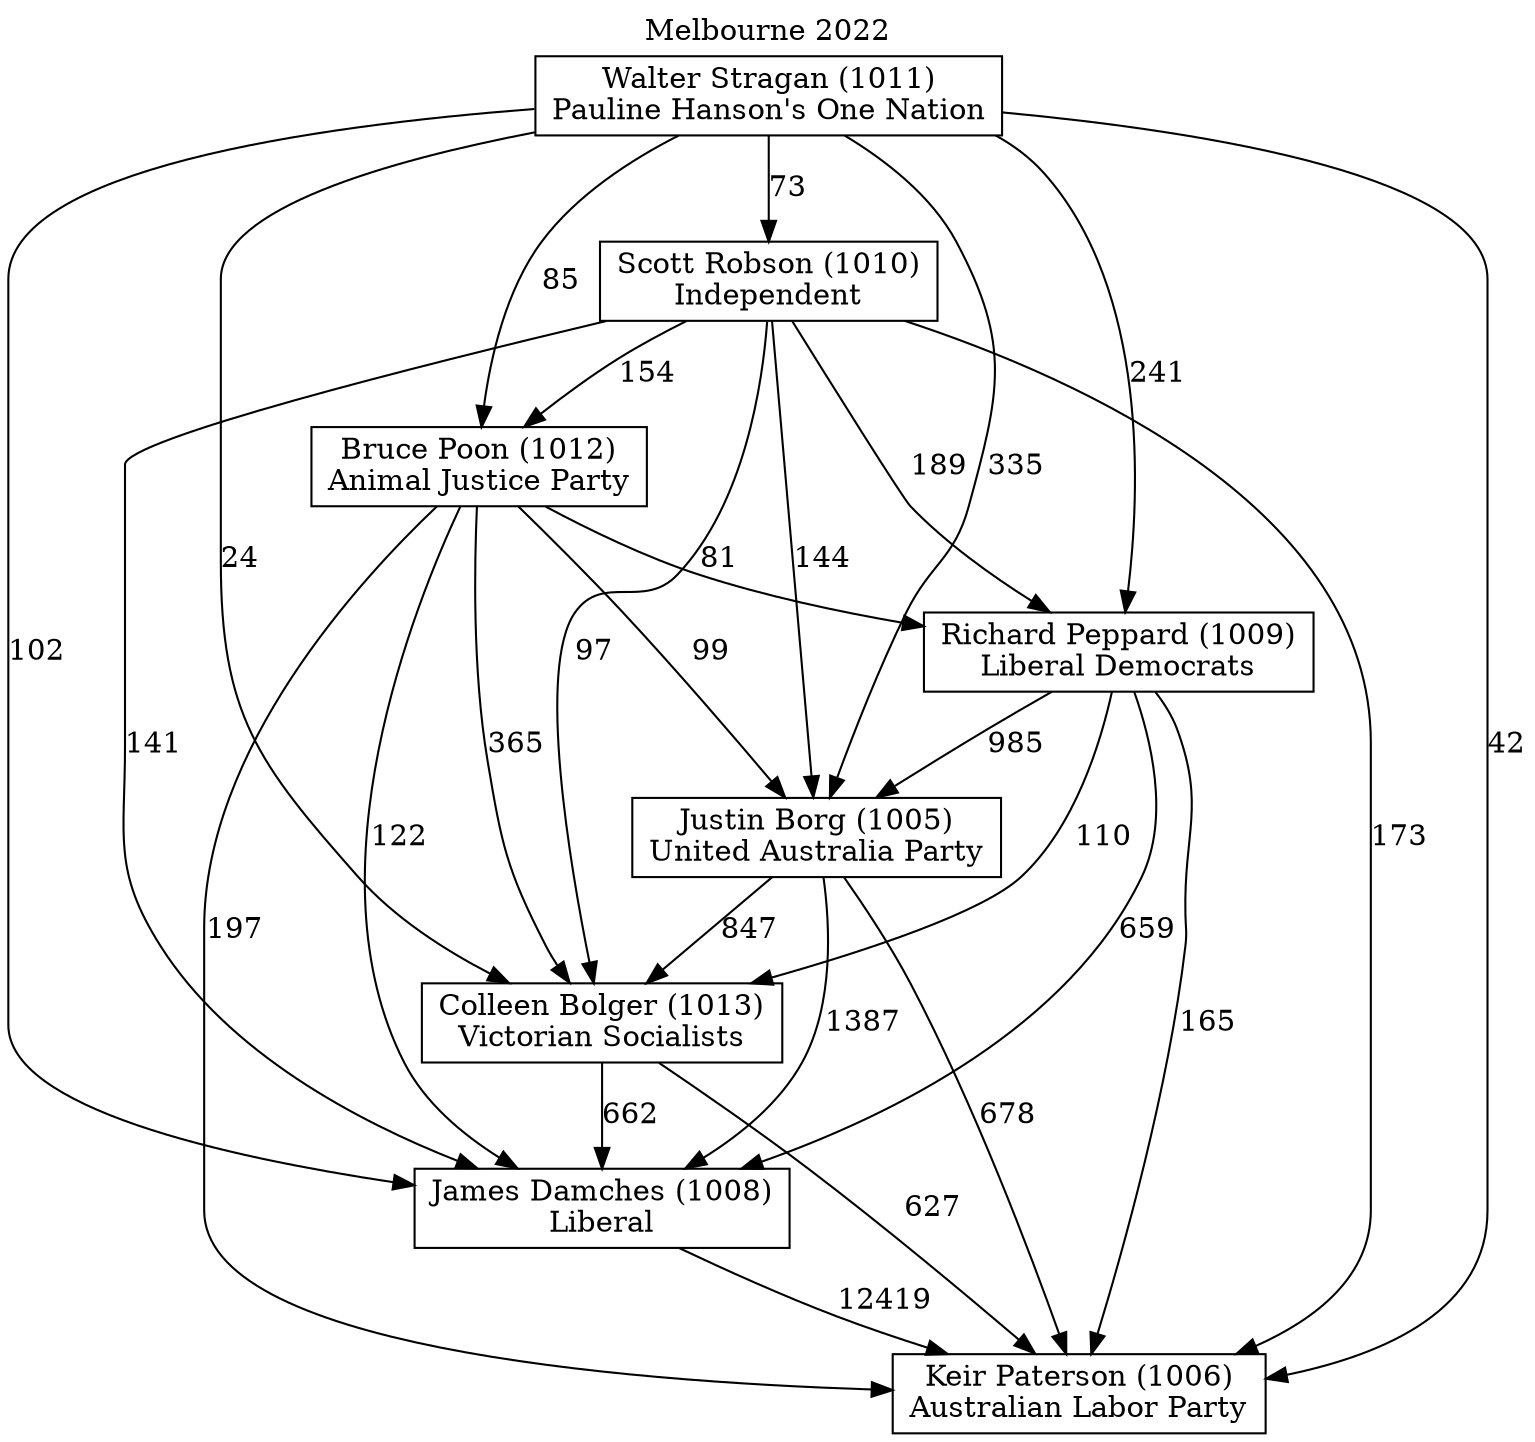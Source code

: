 // House preference flow
digraph "Keir Paterson (1006)_Melbourne_2022" {
	graph [label="Melbourne 2022" labelloc=t mclimit=10]
	node [shape=box]
	"Bruce Poon (1012)" [label="Bruce Poon (1012)
Animal Justice Party"]
	"Colleen Bolger (1013)" [label="Colleen Bolger (1013)
Victorian Socialists"]
	"James Damches (1008)" [label="James Damches (1008)
Liberal"]
	"Justin Borg (1005)" [label="Justin Borg (1005)
United Australia Party"]
	"Keir Paterson (1006)" [label="Keir Paterson (1006)
Australian Labor Party"]
	"Richard Peppard (1009)" [label="Richard Peppard (1009)
Liberal Democrats"]
	"Scott Robson (1010)" [label="Scott Robson (1010)
Independent"]
	"Walter Stragan (1011)" [label="Walter Stragan (1011)
Pauline Hanson's One Nation"]
	"Bruce Poon (1012)" -> "Colleen Bolger (1013)" [label=365]
	"Bruce Poon (1012)" -> "James Damches (1008)" [label=122]
	"Bruce Poon (1012)" -> "Justin Borg (1005)" [label=99]
	"Bruce Poon (1012)" -> "Keir Paterson (1006)" [label=197]
	"Bruce Poon (1012)" -> "Richard Peppard (1009)" [label=81]
	"Colleen Bolger (1013)" -> "James Damches (1008)" [label=662]
	"Colleen Bolger (1013)" -> "Keir Paterson (1006)" [label=627]
	"James Damches (1008)" -> "Keir Paterson (1006)" [label=12419]
	"Justin Borg (1005)" -> "Colleen Bolger (1013)" [label=847]
	"Justin Borg (1005)" -> "James Damches (1008)" [label=1387]
	"Justin Borg (1005)" -> "Keir Paterson (1006)" [label=678]
	"Richard Peppard (1009)" -> "Colleen Bolger (1013)" [label=110]
	"Richard Peppard (1009)" -> "James Damches (1008)" [label=659]
	"Richard Peppard (1009)" -> "Justin Borg (1005)" [label=985]
	"Richard Peppard (1009)" -> "Keir Paterson (1006)" [label=165]
	"Scott Robson (1010)" -> "Bruce Poon (1012)" [label=154]
	"Scott Robson (1010)" -> "Colleen Bolger (1013)" [label=97]
	"Scott Robson (1010)" -> "James Damches (1008)" [label=141]
	"Scott Robson (1010)" -> "Justin Borg (1005)" [label=144]
	"Scott Robson (1010)" -> "Keir Paterson (1006)" [label=173]
	"Scott Robson (1010)" -> "Richard Peppard (1009)" [label=189]
	"Walter Stragan (1011)" -> "Bruce Poon (1012)" [label=85]
	"Walter Stragan (1011)" -> "Colleen Bolger (1013)" [label=24]
	"Walter Stragan (1011)" -> "James Damches (1008)" [label=102]
	"Walter Stragan (1011)" -> "Justin Borg (1005)" [label=335]
	"Walter Stragan (1011)" -> "Keir Paterson (1006)" [label=42]
	"Walter Stragan (1011)" -> "Richard Peppard (1009)" [label=241]
	"Walter Stragan (1011)" -> "Scott Robson (1010)" [label=73]
}
